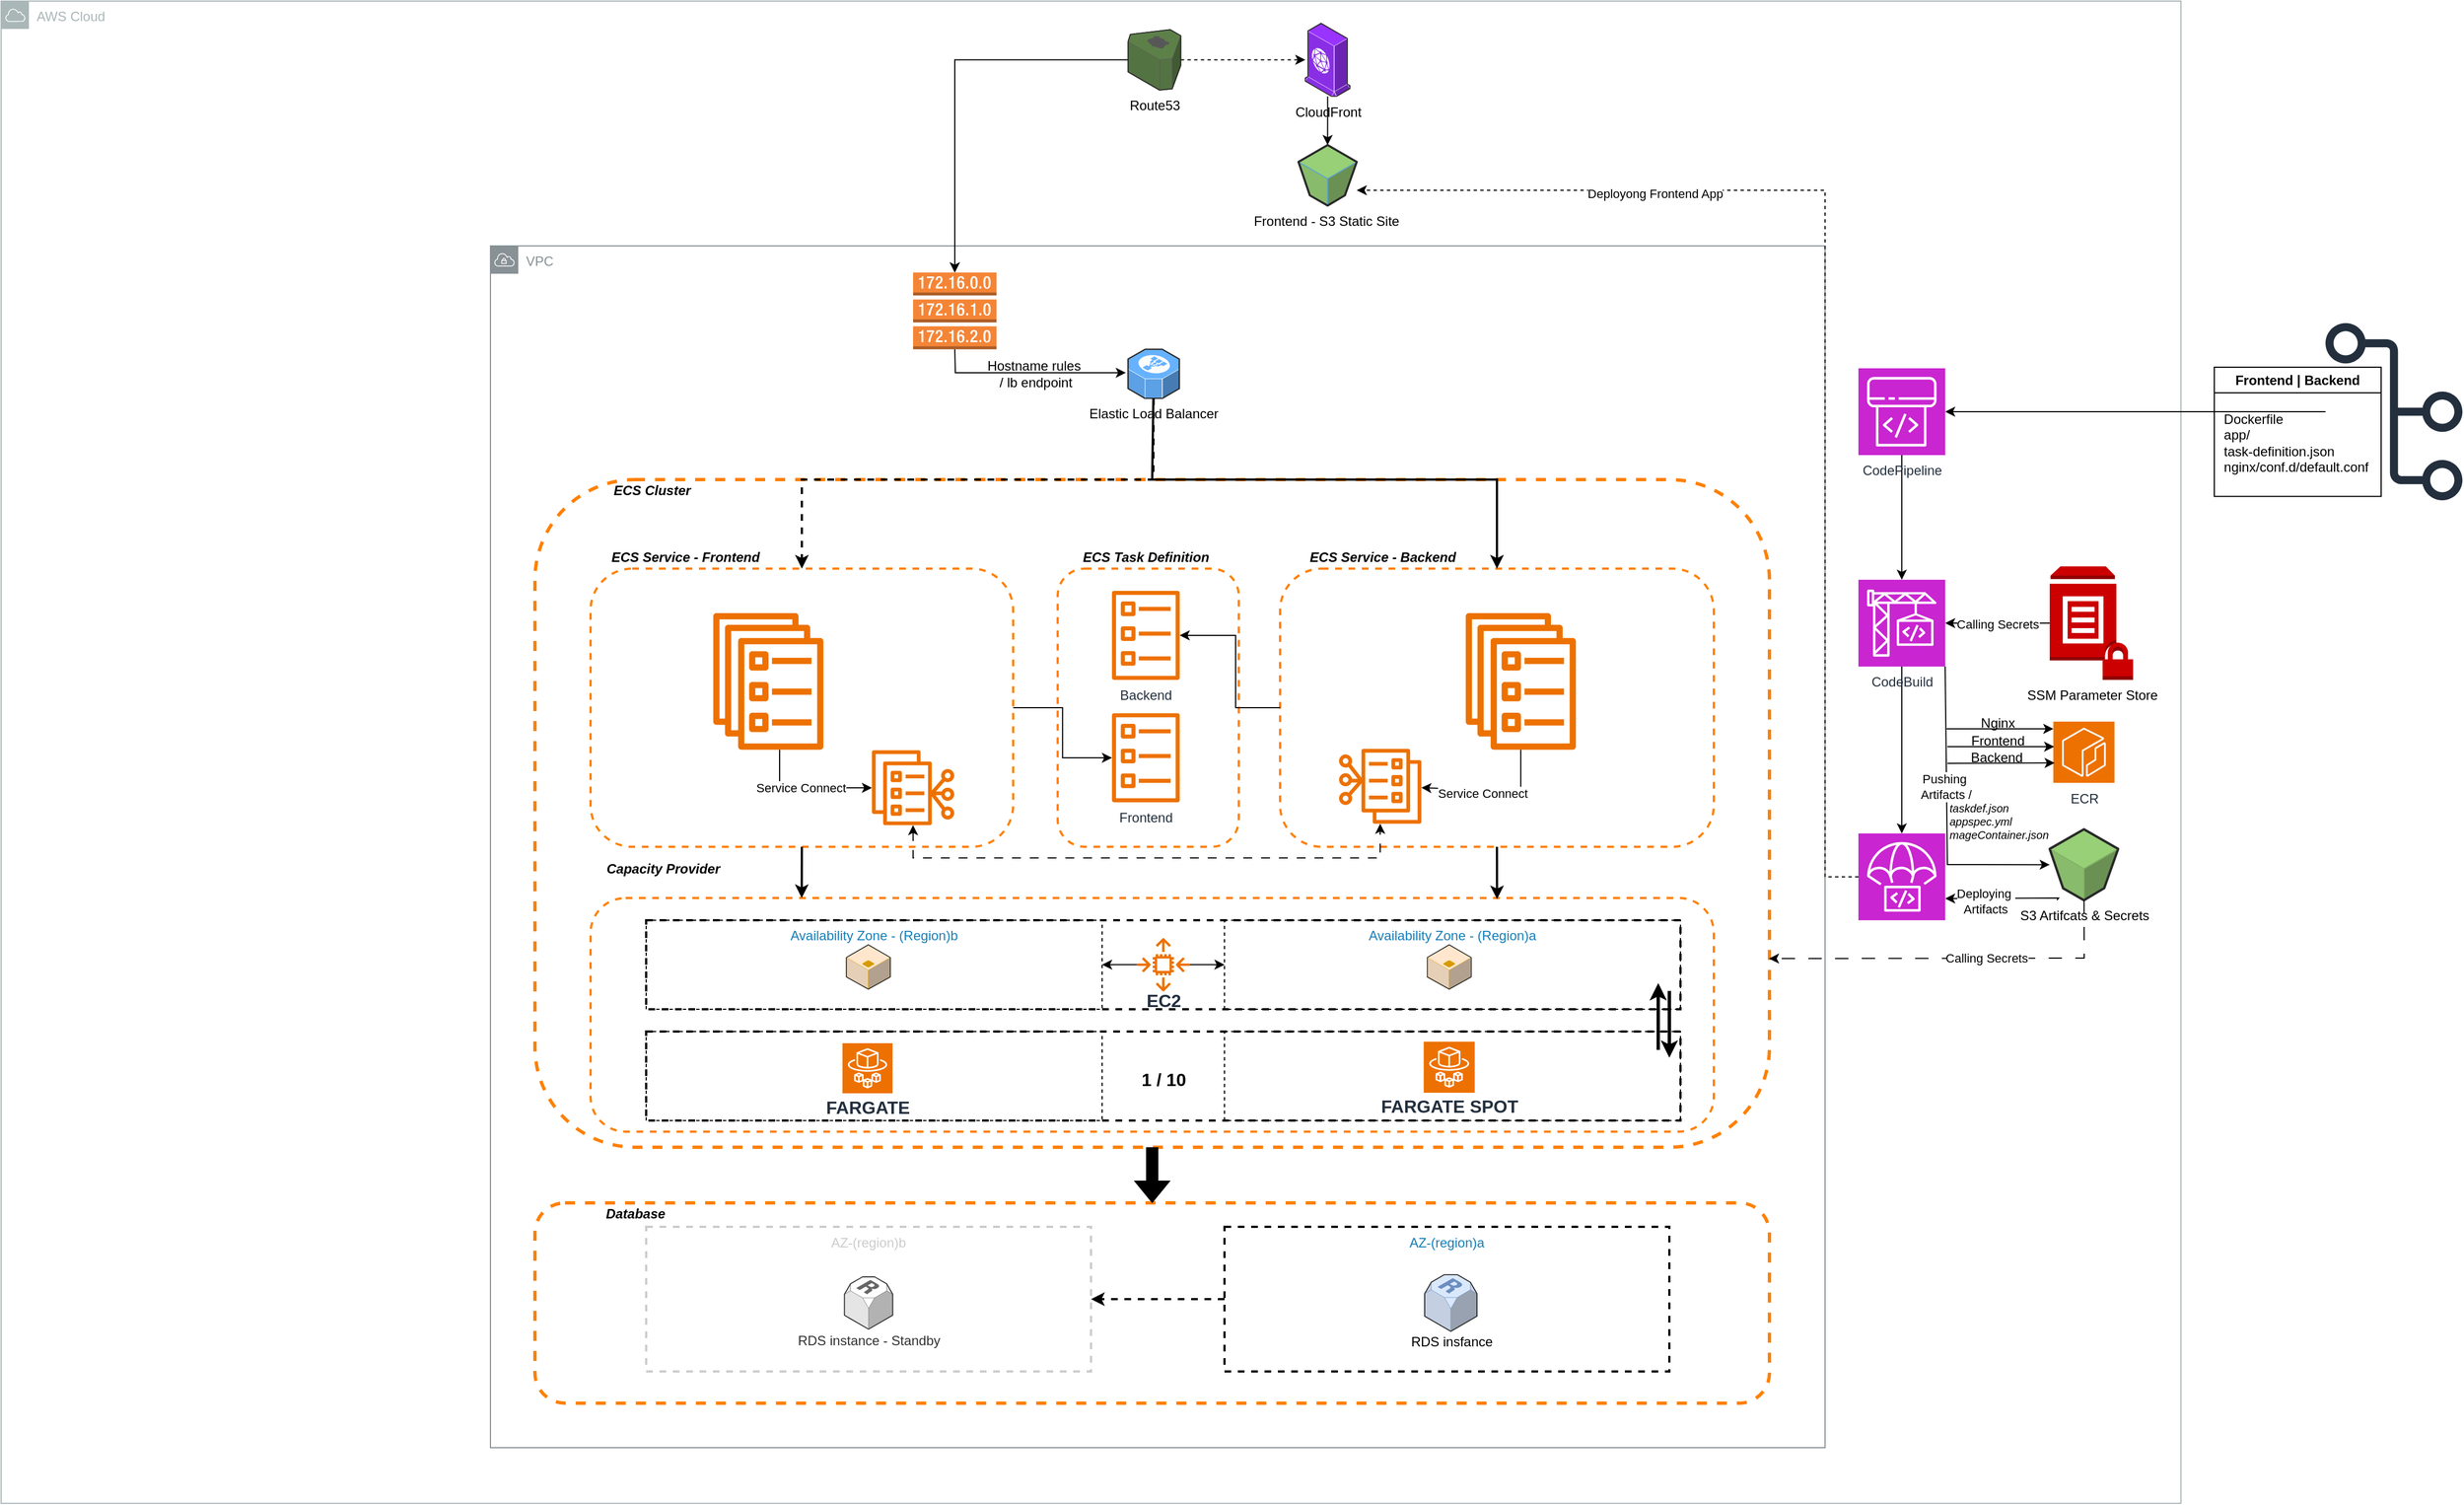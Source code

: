 <mxfile version="24.7.7">
  <diagram name="Page-1" id="nupiJsgzfhe_DWhQacSc">
    <mxGraphModel dx="2718" dy="2278" grid="1" gridSize="10" guides="1" tooltips="1" connect="1" arrows="1" fold="1" page="1" pageScale="1" pageWidth="850" pageHeight="1100" math="0" shadow="0">
      <root>
        <mxCell id="0" />
        <mxCell id="1" parent="0" />
        <mxCell id="yHhBt-GLsd7lr8tDsYQ4-114" value="AWS Cloud" style="sketch=0;outlineConnect=0;gradientColor=none;html=1;whiteSpace=wrap;fontSize=12;fontStyle=0;shape=mxgraph.aws4.group;grIcon=mxgraph.aws4.group_aws_cloud;strokeColor=#AAB7B8;fillColor=none;verticalAlign=top;align=left;spacingLeft=30;fontColor=#AAB7B8;dashed=0;" parent="1" vertex="1">
          <mxGeometry x="-550" y="-480" width="1960" height="1350" as="geometry" />
        </mxCell>
        <mxCell id="yHhBt-GLsd7lr8tDsYQ4-18" value="" style="rounded=1;whiteSpace=wrap;html=1;fillColor=none;strokeColor=#FF8000;dashed=1;strokeWidth=2;" parent="1" vertex="1">
          <mxGeometry x="-20" y="326" width="1010" height="210" as="geometry" />
        </mxCell>
        <mxCell id="yHhBt-GLsd7lr8tDsYQ4-30" value="" style="fillColor=none;strokeColor=#000000;dashed=1;verticalAlign=top;fontStyle=0;fontColor=#147EBA;whiteSpace=wrap;html=1;strokeWidth=2;" parent="1" vertex="1">
          <mxGeometry x="30" y="346" width="930" height="80" as="geometry" />
        </mxCell>
        <mxCell id="yHhBt-GLsd7lr8tDsYQ4-113" value="VPC" style="sketch=0;outlineConnect=0;gradientColor=none;html=1;whiteSpace=wrap;fontSize=12;fontStyle=0;shape=mxgraph.aws4.group;grIcon=mxgraph.aws4.group_vpc;strokeColor=#879196;fillColor=none;verticalAlign=top;align=left;spacingLeft=30;fontColor=#879196;dashed=0;" parent="1" vertex="1">
          <mxGeometry x="-110" y="-260" width="1200" height="1080" as="geometry" />
        </mxCell>
        <mxCell id="yHhBt-GLsd7lr8tDsYQ4-17" value="" style="rounded=1;whiteSpace=wrap;html=1;fillColor=none;strokeColor=#FF8000;dashed=1;strokeWidth=3;" parent="1" vertex="1">
          <mxGeometry x="-70" y="-50" width="1110" height="600" as="geometry" />
        </mxCell>
        <mxCell id="yHhBt-GLsd7lr8tDsYQ4-23" value="Availability Zone - (Region)a" style="fillColor=none;strokeColor=#000000;dashed=1;verticalAlign=top;fontStyle=0;fontColor=#147EBA;whiteSpace=wrap;html=1;" parent="1" vertex="1">
          <mxGeometry x="550" y="346" width="410" height="80" as="geometry" />
        </mxCell>
        <mxCell id="yHhBt-GLsd7lr8tDsYQ4-41" value="" style="fillColor=none;strokeColor=#000000;dashed=1;verticalAlign=top;fontStyle=0;fontColor=#147EBA;whiteSpace=wrap;html=1;strokeWidth=2;" parent="1" vertex="1">
          <mxGeometry x="30" y="446" width="930" height="80" as="geometry" />
        </mxCell>
        <mxCell id="yHhBt-GLsd7lr8tDsYQ4-43" value="" style="group" parent="1" vertex="1" connectable="0">
          <mxGeometry x="-70" y="600" width="1110" height="180" as="geometry" />
        </mxCell>
        <mxCell id="yHhBt-GLsd7lr8tDsYQ4-13" value="" style="rounded=1;whiteSpace=wrap;html=1;fillColor=none;strokeColor=#FF8000;dashed=1;strokeWidth=3;" parent="yHhBt-GLsd7lr8tDsYQ4-43" vertex="1">
          <mxGeometry width="1110" height="180" as="geometry" />
        </mxCell>
        <mxCell id="yHhBt-GLsd7lr8tDsYQ4-3" value="AZ-(region)a" style="fillColor=none;strokeColor=#000203;dashed=1;verticalAlign=top;fontStyle=0;fontColor=#147EBA;whiteSpace=wrap;html=1;strokeWidth=2;" parent="yHhBt-GLsd7lr8tDsYQ4-43" vertex="1">
          <mxGeometry x="620" y="21.5" width="400" height="130" as="geometry" />
        </mxCell>
        <mxCell id="yHhBt-GLsd7lr8tDsYQ4-5" value="AZ-(region)b" style="fillColor=none;strokeColor=#CCCCCC;dashed=1;verticalAlign=top;fontStyle=0;fontColor=#CCCCCC;whiteSpace=wrap;html=1;strokeWidth=2;" parent="yHhBt-GLsd7lr8tDsYQ4-43" vertex="1">
          <mxGeometry x="100" y="21.5" width="400" height="130" as="geometry" />
        </mxCell>
        <mxCell id="yHhBt-GLsd7lr8tDsYQ4-4" value="RDS instance - Standby" style="verticalLabelPosition=bottom;html=1;verticalAlign=top;strokeWidth=1;align=center;outlineConnect=0;dashed=0;outlineConnect=0;shape=mxgraph.aws3d.rdsSlave;fillColor=default;strokeColor=#666666;aspect=fixed;fontColor=#333333;spacing=-2;" parent="yHhBt-GLsd7lr8tDsYQ4-43" vertex="1">
          <mxGeometry x="278.26" y="66.5" width="43.47" height="47" as="geometry" />
        </mxCell>
        <mxCell id="yHhBt-GLsd7lr8tDsYQ4-9" value="" style="endArrow=classic;html=1;rounded=0;exitX=0;exitY=0.5;exitDx=0;exitDy=0;entryX=1;entryY=0.5;entryDx=0;entryDy=0;dashed=1;strokeWidth=2;" parent="yHhBt-GLsd7lr8tDsYQ4-43" source="yHhBt-GLsd7lr8tDsYQ4-3" target="yHhBt-GLsd7lr8tDsYQ4-5" edge="1">
          <mxGeometry width="50" height="50" relative="1" as="geometry">
            <mxPoint x="530" y="-80" as="sourcePoint" />
            <mxPoint x="580" y="-130" as="targetPoint" />
          </mxGeometry>
        </mxCell>
        <mxCell id="yHhBt-GLsd7lr8tDsYQ4-87" value="&lt;b&gt;&lt;i&gt;Database&lt;/i&gt;&lt;/b&gt;" style="text;html=1;align=center;verticalAlign=middle;resizable=0;points=[];autosize=1;strokeColor=none;fillColor=none;spacing=0;" parent="yHhBt-GLsd7lr8tDsYQ4-43" vertex="1">
          <mxGeometry x="55" width="70" height="20" as="geometry" />
        </mxCell>
        <mxCell id="yHhBt-GLsd7lr8tDsYQ4-1" value="RDS insfance" style="verticalLabelPosition=bottom;html=1;verticalAlign=top;strokeWidth=1;align=center;outlineConnect=0;dashed=0;outlineConnect=0;shape=mxgraph.aws3d.rdsSlave;fillColor=#dae8fc;strokeColor=#6c8ebf;aspect=fixed;spacing=-2;" parent="yHhBt-GLsd7lr8tDsYQ4-43" vertex="1">
          <mxGeometry x="800" y="64.58" width="47.02" height="50.84" as="geometry" />
        </mxCell>
        <mxCell id="yHhBt-GLsd7lr8tDsYQ4-128" value="" style="endArrow=classic;html=1;rounded=0;entryX=1;entryY=0.5;entryDx=0;entryDy=0;entryPerimeter=0;" parent="1" source="yHhBt-GLsd7lr8tDsYQ4-116" target="yHhBt-GLsd7lr8tDsYQ4-117" edge="1">
          <mxGeometry width="50" height="50" relative="1" as="geometry">
            <mxPoint x="1510" y="-320" as="sourcePoint" />
            <mxPoint x="1560" y="-370" as="targetPoint" />
          </mxGeometry>
        </mxCell>
        <mxCell id="yHhBt-GLsd7lr8tDsYQ4-49" value="&lt;b&gt;&lt;i&gt;ECS Cluster&lt;/i&gt;&lt;/b&gt;" style="text;html=1;align=center;verticalAlign=middle;resizable=0;points=[];autosize=1;strokeColor=none;fillColor=none;spacing=0;" parent="1" vertex="1">
          <mxGeometry x="-10" y="-50" width="90" height="20" as="geometry" />
        </mxCell>
        <mxCell id="yHhBt-GLsd7lr8tDsYQ4-57" value="" style="group;strokeWidth=2;" parent="1" vertex="1" connectable="0">
          <mxGeometry x="600" y="10" width="390" height="270" as="geometry" />
        </mxCell>
        <mxCell id="yHhBt-GLsd7lr8tDsYQ4-14" value="" style="rounded=1;whiteSpace=wrap;html=1;fillColor=none;strokeColor=#FF8000;dashed=1;strokeWidth=2;" parent="yHhBt-GLsd7lr8tDsYQ4-57" vertex="1">
          <mxGeometry y="20" width="390" height="250" as="geometry" />
        </mxCell>
        <mxCell id="yHhBt-GLsd7lr8tDsYQ4-52" value="&lt;b&gt;&lt;i&gt;ECS Service - Backend&lt;/i&gt;&lt;/b&gt;" style="text;html=1;align=center;verticalAlign=middle;resizable=0;points=[];autosize=1;strokeColor=none;fillColor=none;spacing=0;" parent="yHhBt-GLsd7lr8tDsYQ4-57" vertex="1">
          <mxGeometry x="16.596" width="150" height="20" as="geometry" />
        </mxCell>
        <mxCell id="yHhBt-GLsd7lr8tDsYQ4-62" value="" style="sketch=0;outlineConnect=0;fontColor=#232F3E;gradientColor=none;fillColor=#ED7100;strokeColor=none;dashed=0;verticalLabelPosition=bottom;verticalAlign=top;align=center;html=1;fontSize=12;fontStyle=0;aspect=fixed;pointerEvents=1;shape=mxgraph.aws4.ecs_service_connect;rotation=-180;" parent="yHhBt-GLsd7lr8tDsYQ4-57" vertex="1">
          <mxGeometry x="53.0" y="181.7" width="74" height="67.83" as="geometry" />
        </mxCell>
        <mxCell id="yHhBt-GLsd7lr8tDsYQ4-63" value="" style="sketch=0;outlineConnect=0;fontColor=#232F3E;gradientColor=none;fillColor=#ED7100;strokeColor=none;dashed=0;verticalLabelPosition=bottom;verticalAlign=top;align=center;html=1;fontSize=12;fontStyle=0;aspect=fixed;pointerEvents=1;shape=mxgraph.aws4.ecs_service;" parent="yHhBt-GLsd7lr8tDsYQ4-57" vertex="1">
          <mxGeometry x="166.6" y="60" width="99.69" height="122.7" as="geometry" />
        </mxCell>
        <mxCell id="yHhBt-GLsd7lr8tDsYQ4-66" value="" style="edgeStyle=orthogonalEdgeStyle;rounded=0;orthogonalLoop=1;jettySize=auto;html=1;" parent="yHhBt-GLsd7lr8tDsYQ4-57" source="yHhBt-GLsd7lr8tDsYQ4-63" target="yHhBt-GLsd7lr8tDsYQ4-62" edge="1">
          <mxGeometry relative="1" as="geometry">
            <Array as="points">
              <mxPoint x="216" y="220" />
            </Array>
          </mxGeometry>
        </mxCell>
        <mxCell id="yHhBt-GLsd7lr8tDsYQ4-67" value="Service Connect" style="edgeLabel;html=1;align=center;verticalAlign=middle;resizable=0;points=[];" parent="yHhBt-GLsd7lr8tDsYQ4-66" vertex="1" connectable="0">
          <mxGeometry x="0.134" y="3" relative="1" as="geometry">
            <mxPoint as="offset" />
          </mxGeometry>
        </mxCell>
        <mxCell id="yHhBt-GLsd7lr8tDsYQ4-58" value="" style="group;strokeWidth=2;" parent="1" vertex="1" connectable="0">
          <mxGeometry x="-20" y="10" width="490" height="270" as="geometry" />
        </mxCell>
        <mxCell id="yHhBt-GLsd7lr8tDsYQ4-16" value="" style="rounded=1;whiteSpace=wrap;html=1;fillColor=none;strokeColor=#FF8000;dashed=1;strokeWidth=2;" parent="yHhBt-GLsd7lr8tDsYQ4-58" vertex="1">
          <mxGeometry y="20" width="380" height="250" as="geometry" />
        </mxCell>
        <mxCell id="yHhBt-GLsd7lr8tDsYQ4-50" value="&lt;b&gt;&lt;i&gt;ECS Service - Frontend&lt;/i&gt;&lt;/b&gt;" style="text;html=1;align=center;verticalAlign=middle;resizable=0;points=[];autosize=1;strokeColor=none;fillColor=none;spacing=0;" parent="yHhBt-GLsd7lr8tDsYQ4-58" vertex="1">
          <mxGeometry x="10" width="150" height="20" as="geometry" />
        </mxCell>
        <mxCell id="yHhBt-GLsd7lr8tDsYQ4-53" value="" style="sketch=0;outlineConnect=0;fontColor=#232F3E;gradientColor=none;fillColor=#ED7100;strokeColor=none;dashed=0;verticalLabelPosition=bottom;verticalAlign=top;align=center;html=1;fontSize=12;fontStyle=0;aspect=fixed;pointerEvents=1;shape=mxgraph.aws4.ecs_service;" parent="yHhBt-GLsd7lr8tDsYQ4-58" vertex="1">
          <mxGeometry x="110" y="60" width="99.69" height="122.7" as="geometry" />
        </mxCell>
        <mxCell id="yHhBt-GLsd7lr8tDsYQ4-54" value="" style="sketch=0;outlineConnect=0;fontColor=#232F3E;gradientColor=none;fillColor=#ED7100;strokeColor=none;dashed=0;verticalLabelPosition=bottom;verticalAlign=top;align=center;html=1;fontSize=12;fontStyle=0;aspect=fixed;pointerEvents=1;shape=mxgraph.aws4.ecs_service_connect;" parent="yHhBt-GLsd7lr8tDsYQ4-58" vertex="1">
          <mxGeometry x="253" y="183" width="74" height="67.83" as="geometry" />
        </mxCell>
        <mxCell id="yHhBt-GLsd7lr8tDsYQ4-65" value="" style="edgeStyle=orthogonalEdgeStyle;rounded=0;orthogonalLoop=1;jettySize=auto;html=1;" parent="yHhBt-GLsd7lr8tDsYQ4-58" source="yHhBt-GLsd7lr8tDsYQ4-53" target="yHhBt-GLsd7lr8tDsYQ4-54" edge="1">
          <mxGeometry relative="1" as="geometry">
            <Array as="points">
              <mxPoint x="170" y="217" />
            </Array>
          </mxGeometry>
        </mxCell>
        <mxCell id="yHhBt-GLsd7lr8tDsYQ4-68" value="Service Connect" style="edgeLabel;html=1;align=center;verticalAlign=middle;resizable=0;points=[];" parent="yHhBt-GLsd7lr8tDsYQ4-65" vertex="1" connectable="0">
          <mxGeometry x="-0.086" relative="1" as="geometry">
            <mxPoint as="offset" />
          </mxGeometry>
        </mxCell>
        <mxCell id="yHhBt-GLsd7lr8tDsYQ4-59" value="" style="group;strokeWidth=2;" parent="1" vertex="1" connectable="0">
          <mxGeometry x="400" y="10" width="210" height="270" as="geometry" />
        </mxCell>
        <mxCell id="yHhBt-GLsd7lr8tDsYQ4-60" value="" style="rounded=1;whiteSpace=wrap;html=1;fillColor=none;strokeColor=#FF8000;dashed=1;strokeWidth=2;" parent="yHhBt-GLsd7lr8tDsYQ4-59" vertex="1">
          <mxGeometry y="20" width="162.857" height="250" as="geometry" />
        </mxCell>
        <mxCell id="yHhBt-GLsd7lr8tDsYQ4-61" value="&lt;b&gt;&lt;i&gt;ECS Task Definition&lt;/i&gt;&lt;/b&gt;" style="text;html=1;align=center;verticalAlign=middle;resizable=0;points=[];autosize=1;strokeColor=none;fillColor=none;spacing=0;" parent="yHhBt-GLsd7lr8tDsYQ4-59" vertex="1">
          <mxGeometry x="14.286" width="130" height="20" as="geometry" />
        </mxCell>
        <mxCell id="yHhBt-GLsd7lr8tDsYQ4-56" value="Backend" style="sketch=0;outlineConnect=0;fontColor=#232F3E;gradientColor=none;fillColor=#ED7100;strokeColor=none;dashed=0;verticalLabelPosition=bottom;verticalAlign=top;align=center;html=1;fontSize=12;fontStyle=0;aspect=fixed;pointerEvents=1;shape=mxgraph.aws4.ecs_task;" parent="yHhBt-GLsd7lr8tDsYQ4-59" vertex="1">
          <mxGeometry x="48.45" y="40" width="61.67" height="80" as="geometry" />
        </mxCell>
        <mxCell id="yHhBt-GLsd7lr8tDsYQ4-64" value="Frontend" style="sketch=0;outlineConnect=0;fontColor=#232F3E;gradientColor=none;fillColor=#ED7100;strokeColor=none;dashed=0;verticalLabelPosition=bottom;verticalAlign=top;align=center;html=1;fontSize=12;fontStyle=0;aspect=fixed;pointerEvents=1;shape=mxgraph.aws4.ecs_task;" parent="yHhBt-GLsd7lr8tDsYQ4-59" vertex="1">
          <mxGeometry x="48.45" y="150" width="61.67" height="80" as="geometry" />
        </mxCell>
        <mxCell id="yHhBt-GLsd7lr8tDsYQ4-69" value="" style="edgeStyle=orthogonalEdgeStyle;rounded=0;orthogonalLoop=1;jettySize=auto;html=1;" parent="1" source="yHhBt-GLsd7lr8tDsYQ4-16" target="yHhBt-GLsd7lr8tDsYQ4-64" edge="1">
          <mxGeometry relative="1" as="geometry" />
        </mxCell>
        <mxCell id="yHhBt-GLsd7lr8tDsYQ4-71" value="" style="endArrow=classic;html=1;rounded=0;exitX=0;exitY=0.5;exitDx=0;exitDy=0;" parent="1" source="yHhBt-GLsd7lr8tDsYQ4-14" target="yHhBt-GLsd7lr8tDsYQ4-56" edge="1">
          <mxGeometry width="50" height="50" relative="1" as="geometry">
            <mxPoint x="530" y="290" as="sourcePoint" />
            <mxPoint x="580" y="240" as="targetPoint" />
            <Array as="points">
              <mxPoint x="560" y="155" />
              <mxPoint x="560" y="90" />
            </Array>
          </mxGeometry>
        </mxCell>
        <mxCell id="yHhBt-GLsd7lr8tDsYQ4-80" value="" style="endArrow=classic;html=1;rounded=0;exitX=0.5;exitY=1;exitDx=0;exitDy=0;entryX=0.188;entryY=0;entryDx=0;entryDy=0;entryPerimeter=0;strokeWidth=2;" parent="1" source="yHhBt-GLsd7lr8tDsYQ4-16" target="yHhBt-GLsd7lr8tDsYQ4-18" edge="1">
          <mxGeometry width="50" height="50" relative="1" as="geometry">
            <mxPoint x="170" y="340" as="sourcePoint" />
            <mxPoint x="220" y="290" as="targetPoint" />
          </mxGeometry>
        </mxCell>
        <mxCell id="yHhBt-GLsd7lr8tDsYQ4-81" value="" style="endArrow=classic;html=1;rounded=0;exitX=0.5;exitY=1;exitDx=0;exitDy=0;entryX=0.807;entryY=0.005;entryDx=0;entryDy=0;entryPerimeter=0;strokeWidth=2;" parent="1" source="yHhBt-GLsd7lr8tDsYQ4-14" target="yHhBt-GLsd7lr8tDsYQ4-18" edge="1">
          <mxGeometry width="50" height="50" relative="1" as="geometry">
            <mxPoint x="219" y="290" as="sourcePoint" />
            <mxPoint x="219" y="320" as="targetPoint" />
          </mxGeometry>
        </mxCell>
        <mxCell id="yHhBt-GLsd7lr8tDsYQ4-86" value="" style="shape=flexArrow;endArrow=classic;html=1;rounded=0;exitX=0.5;exitY=1;exitDx=0;exitDy=0;entryX=0.5;entryY=0;entryDx=0;entryDy=0;fillColor=#000000;" parent="1" source="yHhBt-GLsd7lr8tDsYQ4-17" target="yHhBt-GLsd7lr8tDsYQ4-13" edge="1">
          <mxGeometry width="50" height="50" relative="1" as="geometry">
            <mxPoint x="814" y="280" as="sourcePoint" />
            <mxPoint x="814" y="325" as="targetPoint" />
          </mxGeometry>
        </mxCell>
        <mxCell id="yHhBt-GLsd7lr8tDsYQ4-89" value="" style="endArrow=classic;startArrow=classic;html=1;rounded=0;dashed=1;dashPattern=8 8;" parent="1" source="yHhBt-GLsd7lr8tDsYQ4-54" target="yHhBt-GLsd7lr8tDsYQ4-62" edge="1">
          <mxGeometry width="50" height="50" relative="1" as="geometry">
            <mxPoint x="340.0" y="239.134" as="sourcePoint" />
            <mxPoint x="674.63" y="220.001" as="targetPoint" />
            <Array as="points">
              <mxPoint x="270" y="290" />
              <mxPoint x="690" y="290" />
            </Array>
          </mxGeometry>
        </mxCell>
        <mxCell id="yHhBt-GLsd7lr8tDsYQ4-90" value="S3 Artifcats &amp;amp; Secrets" style="verticalLabelPosition=bottom;html=1;verticalAlign=top;strokeWidth=1;align=center;outlineConnect=0;dashed=0;outlineConnect=0;shape=mxgraph.aws3d.s3Bucket;fillColor=#97D077;strokeColor=#82b366;aspect=fixed;" parent="1" vertex="1">
          <mxGeometry x="1292" y="264.2" width="61.5" height="63.8" as="geometry" />
        </mxCell>
        <mxCell id="yHhBt-GLsd7lr8tDsYQ4-132" value="" style="edgeStyle=orthogonalEdgeStyle;rounded=0;orthogonalLoop=1;jettySize=auto;html=1;" parent="1" source="yHhBt-GLsd7lr8tDsYQ4-93" target="yHhBt-GLsd7lr8tDsYQ4-118" edge="1">
          <mxGeometry relative="1" as="geometry" />
        </mxCell>
        <mxCell id="yHhBt-GLsd7lr8tDsYQ4-134" value="Calling Secrets" style="edgeLabel;html=1;align=center;verticalAlign=middle;resizable=0;points=[];" parent="yHhBt-GLsd7lr8tDsYQ4-132" vertex="1" connectable="0">
          <mxGeometry x="0.011" y="1" relative="1" as="geometry">
            <mxPoint as="offset" />
          </mxGeometry>
        </mxCell>
        <mxCell id="yHhBt-GLsd7lr8tDsYQ4-93" value="SSM Parameter Store" style="outlineConnect=0;dashed=0;verticalLabelPosition=bottom;verticalAlign=top;align=center;html=1;shape=mxgraph.aws3.parameter_store;fillColor=#CC0000;gradientColor=none;" parent="1" vertex="1">
          <mxGeometry x="1292" y="28" width="75" height="102" as="geometry" />
        </mxCell>
        <mxCell id="yHhBt-GLsd7lr8tDsYQ4-94" value="Frontend - S3 Static Site&amp;nbsp;" style="verticalLabelPosition=bottom;html=1;verticalAlign=top;strokeWidth=1;align=center;outlineConnect=0;dashed=0;outlineConnect=0;shape=mxgraph.aws3d.s3Bucket;fillColor=#97D077;strokeColor=#57A2D8;aspect=fixed;" parent="1" vertex="1">
          <mxGeometry x="616.5" y="-350.63" width="52.44" height="54.4" as="geometry" />
        </mxCell>
        <mxCell id="yHhBt-GLsd7lr8tDsYQ4-99" value="" style="edgeStyle=orthogonalEdgeStyle;rounded=0;orthogonalLoop=1;jettySize=auto;html=1;" parent="1" source="yHhBt-GLsd7lr8tDsYQ4-95" target="yHhBt-GLsd7lr8tDsYQ4-94" edge="1">
          <mxGeometry relative="1" as="geometry" />
        </mxCell>
        <mxCell id="yHhBt-GLsd7lr8tDsYQ4-95" value="CloudFront" style="verticalLabelPosition=bottom;html=1;verticalAlign=top;strokeWidth=1;align=center;outlineConnect=0;dashed=0;outlineConnect=0;shape=mxgraph.aws3d.cloudfront;fillColor=#9933FF;strokeColor=#FFFFFF;aspect=fixed;" parent="1" vertex="1">
          <mxGeometry x="622.67" y="-460" width="40.1" height="65.6" as="geometry" />
        </mxCell>
        <mxCell id="yHhBt-GLsd7lr8tDsYQ4-98" value="" style="edgeStyle=orthogonalEdgeStyle;rounded=0;orthogonalLoop=1;jettySize=auto;html=1;dashed=1;" parent="1" source="yHhBt-GLsd7lr8tDsYQ4-96" target="yHhBt-GLsd7lr8tDsYQ4-95" edge="1">
          <mxGeometry relative="1" as="geometry" />
        </mxCell>
        <mxCell id="yHhBt-GLsd7lr8tDsYQ4-100" value="" style="edgeStyle=orthogonalEdgeStyle;rounded=0;orthogonalLoop=1;jettySize=auto;html=1;" parent="1" source="yHhBt-GLsd7lr8tDsYQ4-96" target="yHhBt-GLsd7lr8tDsYQ4-101" edge="1">
          <mxGeometry relative="1" as="geometry" />
        </mxCell>
        <mxCell id="yHhBt-GLsd7lr8tDsYQ4-96" value="Route53" style="verticalLabelPosition=bottom;html=1;verticalAlign=top;strokeWidth=1;align=center;outlineConnect=0;dashed=0;outlineConnect=0;shape=mxgraph.aws3d.route53;fillColor=#5D8049;strokeColor=#575757;aspect=fixed;" parent="1" vertex="1">
          <mxGeometry x="463.29" y="-454.4" width="47.43" height="54.4" as="geometry" />
        </mxCell>
        <mxCell id="yHhBt-GLsd7lr8tDsYQ4-97" value="Elastic Load Balancer" style="verticalLabelPosition=bottom;html=1;verticalAlign=top;strokeWidth=1;align=center;outlineConnect=0;dashed=0;outlineConnect=0;shape=mxgraph.aws3d.elasticLoadBalancing;fillColor=#66B2FF;strokeColor=#FCFCFC;aspect=fixed;" parent="1" vertex="1">
          <mxGeometry x="463.29" y="-167.11" width="46.09" height="44.17" as="geometry" />
        </mxCell>
        <mxCell id="yHhBt-GLsd7lr8tDsYQ4-102" value="" style="endArrow=classic;html=1;rounded=0;exitX=0.5;exitY=1;exitDx=0;exitDy=0;exitPerimeter=0;" parent="1" source="yHhBt-GLsd7lr8tDsYQ4-101" edge="1">
          <mxGeometry width="50" height="50" relative="1" as="geometry">
            <mxPoint x="307.5" y="-300.6" as="sourcePoint" />
            <mxPoint x="461.29" y="-146.022" as="targetPoint" />
            <Array as="points">
              <mxPoint x="308" y="-146" />
            </Array>
          </mxGeometry>
        </mxCell>
        <mxCell id="yHhBt-GLsd7lr8tDsYQ4-103" value="Hostname rules&amp;nbsp;&lt;br&gt;&lt;span style=&quot;background-color: initial;&quot;&gt;/&amp;nbsp;&lt;/span&gt;&lt;span style=&quot;background-color: initial;&quot;&gt;lb endpoint&lt;/span&gt;" style="text;html=1;align=center;verticalAlign=middle;resizable=0;points=[];autosize=1;strokeColor=none;fillColor=none;spacing=-5;" parent="1" vertex="1">
          <mxGeometry x="330" y="-160" width="100" height="30" as="geometry" />
        </mxCell>
        <mxCell id="yHhBt-GLsd7lr8tDsYQ4-108" value="" style="endArrow=classic;html=1;rounded=0;entryX=0.5;entryY=0;entryDx=0;entryDy=0;strokeWidth=2;" parent="1" source="yHhBt-GLsd7lr8tDsYQ4-97" target="yHhBt-GLsd7lr8tDsYQ4-14" edge="1">
          <mxGeometry width="50" height="50" relative="1" as="geometry">
            <mxPoint x="740" y="-110" as="sourcePoint" />
            <mxPoint x="790" y="-160" as="targetPoint" />
            <Array as="points">
              <mxPoint x="485" y="-50" />
              <mxPoint x="795" y="-50" />
            </Array>
          </mxGeometry>
        </mxCell>
        <mxCell id="yHhBt-GLsd7lr8tDsYQ4-109" value="" style="endArrow=classic;html=1;rounded=0;entryX=0.5;entryY=0;entryDx=0;entryDy=0;dashed=1;strokeWidth=2;" parent="1" source="yHhBt-GLsd7lr8tDsYQ4-97" target="yHhBt-GLsd7lr8tDsYQ4-16" edge="1">
          <mxGeometry width="50" height="50" relative="1" as="geometry">
            <mxPoint x="440" y="-20" as="sourcePoint" />
            <mxPoint x="490" y="-70" as="targetPoint" />
            <Array as="points">
              <mxPoint x="486" y="-50" />
              <mxPoint x="170" y="-50" />
            </Array>
          </mxGeometry>
        </mxCell>
        <mxCell id="yHhBt-GLsd7lr8tDsYQ4-112" value="" style="endArrow=classic;html=1;rounded=0;exitX=0.5;exitY=1;exitDx=0;exitDy=0;exitPerimeter=0;" parent="1" target="yHhBt-GLsd7lr8tDsYQ4-101" edge="1">
          <mxGeometry width="50" height="50" relative="1" as="geometry">
            <mxPoint x="307.5" y="-300.6" as="sourcePoint" />
            <mxPoint x="461.29" y="-146.022" as="targetPoint" />
            <Array as="points" />
          </mxGeometry>
        </mxCell>
        <mxCell id="yHhBt-GLsd7lr8tDsYQ4-101" value="" style="outlineConnect=0;dashed=0;verticalLabelPosition=bottom;verticalAlign=top;align=center;html=1;shape=mxgraph.aws3.route_table;fillColor=#F58536;gradientColor=none;" parent="1" vertex="1">
          <mxGeometry x="270" y="-236.11" width="75" height="69" as="geometry" />
        </mxCell>
        <mxCell id="yHhBt-GLsd7lr8tDsYQ4-129" value="" style="edgeStyle=orthogonalEdgeStyle;rounded=0;orthogonalLoop=1;jettySize=auto;html=1;" parent="1" source="yHhBt-GLsd7lr8tDsYQ4-117" target="yHhBt-GLsd7lr8tDsYQ4-118" edge="1">
          <mxGeometry relative="1" as="geometry" />
        </mxCell>
        <mxCell id="yHhBt-GLsd7lr8tDsYQ4-117" value="CodePipeline" style="sketch=0;points=[[0,0,0],[0.25,0,0],[0.5,0,0],[0.75,0,0],[1,0,0],[0,1,0],[0.25,1,0],[0.5,1,0],[0.75,1,0],[1,1,0],[0,0.25,0],[0,0.5,0],[0,0.75,0],[1,0.25,0],[1,0.5,0],[1,0.75,0]];outlineConnect=0;fontColor=#232F3E;fillColor=#C925D1;strokeColor=#ffffff;dashed=0;verticalLabelPosition=bottom;verticalAlign=top;align=center;html=1;fontSize=12;fontStyle=0;aspect=fixed;shape=mxgraph.aws4.resourceIcon;resIcon=mxgraph.aws4.codepipeline;" parent="1" vertex="1">
          <mxGeometry x="1120" y="-150" width="78" height="78" as="geometry" />
        </mxCell>
        <mxCell id="yHhBt-GLsd7lr8tDsYQ4-135" value="" style="edgeStyle=orthogonalEdgeStyle;rounded=0;orthogonalLoop=1;jettySize=auto;html=1;" parent="1" source="yHhBt-GLsd7lr8tDsYQ4-118" target="yHhBt-GLsd7lr8tDsYQ4-119" edge="1">
          <mxGeometry relative="1" as="geometry" />
        </mxCell>
        <mxCell id="yHhBt-GLsd7lr8tDsYQ4-118" value="CodeBuild" style="sketch=0;points=[[0,0,0],[0.25,0,0],[0.5,0,0],[0.75,0,0],[1,0,0],[0,1,0],[0.25,1,0],[0.5,1,0],[0.75,1,0],[1,1,0],[0,0.25,0],[0,0.5,0],[0,0.75,0],[1,0.25,0],[1,0.5,0],[1,0.75,0]];outlineConnect=0;fontColor=#232F3E;fillColor=#C925D1;strokeColor=#ffffff;dashed=0;verticalLabelPosition=bottom;verticalAlign=top;align=center;html=1;fontSize=12;fontStyle=0;aspect=fixed;shape=mxgraph.aws4.resourceIcon;resIcon=mxgraph.aws4.codebuild;" parent="1" vertex="1">
          <mxGeometry x="1120" y="40" width="78" height="78" as="geometry" />
        </mxCell>
        <mxCell id="yHhBt-GLsd7lr8tDsYQ4-149" value="" style="edgeStyle=orthogonalEdgeStyle;rounded=0;orthogonalLoop=1;jettySize=auto;html=1;dashed=1;" parent="1" source="yHhBt-GLsd7lr8tDsYQ4-119" target="yHhBt-GLsd7lr8tDsYQ4-94" edge="1">
          <mxGeometry relative="1" as="geometry">
            <Array as="points">
              <mxPoint x="1090" y="307" />
              <mxPoint x="1090" y="-310" />
            </Array>
          </mxGeometry>
        </mxCell>
        <mxCell id="yHhBt-GLsd7lr8tDsYQ4-152" value="Deployong Frontend App" style="edgeLabel;html=1;align=center;verticalAlign=middle;resizable=0;points=[];" parent="yHhBt-GLsd7lr8tDsYQ4-149" vertex="1" connectable="0">
          <mxGeometry x="0.498" y="3" relative="1" as="geometry">
            <mxPoint as="offset" />
          </mxGeometry>
        </mxCell>
        <mxCell id="yHhBt-GLsd7lr8tDsYQ4-119" value="" style="sketch=0;points=[[0,0,0],[0.25,0,0],[0.5,0,0],[0.75,0,0],[1,0,0],[0,1,0],[0.25,1,0],[0.5,1,0],[0.75,1,0],[1,1,0],[0,0.25,0],[0,0.5,0],[0,0.75,0],[1,0.25,0],[1,0.5,0],[1,0.75,0]];outlineConnect=0;fontColor=#232F3E;fillColor=#C925D1;strokeColor=#ffffff;dashed=0;verticalLabelPosition=bottom;verticalAlign=top;align=center;html=1;fontSize=12;fontStyle=0;aspect=fixed;shape=mxgraph.aws4.resourceIcon;resIcon=mxgraph.aws4.codedeploy;" parent="1" vertex="1">
          <mxGeometry x="1120" y="268" width="78" height="78" as="geometry" />
        </mxCell>
        <mxCell id="yHhBt-GLsd7lr8tDsYQ4-127" value="" style="group" parent="1" vertex="1" connectable="0">
          <mxGeometry x="1440" y="-191" width="223.08" height="160" as="geometry" />
        </mxCell>
        <mxCell id="yHhBt-GLsd7lr8tDsYQ4-116" value="" style="sketch=0;outlineConnect=0;fontColor=#232F3E;gradientColor=none;fillColor=#232F3D;strokeColor=none;dashed=0;verticalLabelPosition=bottom;verticalAlign=top;align=center;html=1;fontSize=12;fontStyle=0;aspect=fixed;pointerEvents=1;shape=mxgraph.aws4.git_repository;" parent="yHhBt-GLsd7lr8tDsYQ4-127" vertex="1">
          <mxGeometry x="100" width="123.08" height="160" as="geometry" />
        </mxCell>
        <mxCell id="yHhBt-GLsd7lr8tDsYQ4-125" value="Frontend | Backend" style="swimlane;whiteSpace=wrap;html=1;" parent="yHhBt-GLsd7lr8tDsYQ4-127" vertex="1">
          <mxGeometry y="40" width="150" height="116.11" as="geometry" />
        </mxCell>
        <mxCell id="yHhBt-GLsd7lr8tDsYQ4-120" value="&lt;br&gt;&lt;div&gt;&lt;div&gt;&lt;span style=&quot;white-space: pre;&quot;&gt;&#x9;&lt;/span&gt;Dockerfile&lt;br&gt;&lt;/div&gt;&lt;div&gt;&lt;span style=&quot;white-space: pre;&quot;&gt;&#x9;&lt;/span&gt;app/&lt;br&gt;&lt;/div&gt;&lt;div&gt;&lt;span style=&quot;white-space: pre;&quot;&gt;&#x9;&lt;/span&gt;task-definition.json&lt;br&gt;&lt;/div&gt;&lt;div&gt;&lt;span style=&quot;white-space: pre;&quot;&gt;&#x9;&lt;/span&gt;nginx/conf.d/default.conf&lt;br&gt;&lt;/div&gt;&lt;/div&gt;" style="text;html=1;align=left;verticalAlign=middle;resizable=0;points=[];autosize=1;strokeColor=none;fillColor=none;" parent="yHhBt-GLsd7lr8tDsYQ4-125" vertex="1">
          <mxGeometry x="-20" y="15.97" width="180" height="90" as="geometry" />
        </mxCell>
        <mxCell id="yHhBt-GLsd7lr8tDsYQ4-136" value="" style="endArrow=classic;html=1;rounded=0;exitX=1;exitY=1;exitDx=0;exitDy=0;exitPerimeter=0;" parent="1" source="yHhBt-GLsd7lr8tDsYQ4-118" target="yHhBt-GLsd7lr8tDsYQ4-90" edge="1">
          <mxGeometry width="50" height="50" relative="1" as="geometry">
            <mxPoint x="1190" y="180" as="sourcePoint" />
            <mxPoint x="1240" y="130" as="targetPoint" />
            <Array as="points">
              <mxPoint x="1200" y="296" />
            </Array>
          </mxGeometry>
        </mxCell>
        <mxCell id="yHhBt-GLsd7lr8tDsYQ4-137" value="Pushing&lt;div&gt;&amp;nbsp;Artifacts /&lt;/div&gt;" style="edgeLabel;html=1;align=center;verticalAlign=middle;resizable=0;points=[];" parent="yHhBt-GLsd7lr8tDsYQ4-136" vertex="1" connectable="0">
          <mxGeometry x="-0.541" y="-2" relative="1" as="geometry">
            <mxPoint y="46" as="offset" />
          </mxGeometry>
        </mxCell>
        <mxCell id="yHhBt-GLsd7lr8tDsYQ4-138" value="" style="endArrow=classic;html=1;rounded=0;entryX=1;entryY=0.75;entryDx=0;entryDy=0;entryPerimeter=0;" parent="1" source="yHhBt-GLsd7lr8tDsYQ4-90" target="yHhBt-GLsd7lr8tDsYQ4-119" edge="1">
          <mxGeometry width="50" height="50" relative="1" as="geometry">
            <mxPoint x="1190" y="228" as="sourcePoint" />
            <mxPoint x="1240" y="178" as="targetPoint" />
            <Array as="points">
              <mxPoint x="1300" y="326" />
            </Array>
          </mxGeometry>
        </mxCell>
        <mxCell id="yHhBt-GLsd7lr8tDsYQ4-139" value="Deploying&amp;nbsp;&lt;div&gt;Artifacts&lt;/div&gt;" style="edgeLabel;html=1;align=center;verticalAlign=middle;resizable=0;points=[];" parent="yHhBt-GLsd7lr8tDsYQ4-138" vertex="1" connectable="0">
          <mxGeometry x="0.318" y="2" relative="1" as="geometry">
            <mxPoint as="offset" />
          </mxGeometry>
        </mxCell>
        <mxCell id="yHhBt-GLsd7lr8tDsYQ4-140" value="taskdef.json&lt;div style=&quot;font-size: 10px;&quot;&gt;appspec.yml&lt;/div&gt;&lt;div style=&quot;font-size: 10px;&quot;&gt;mageContainer.json&lt;br style=&quot;font-size: 10px;&quot;&gt;&lt;/div&gt;" style="text;html=1;align=left;verticalAlign=middle;resizable=0;points=[];autosize=1;strokeColor=none;fillColor=none;fontStyle=2;spacing=2;spacingTop=-20;fontSize=10;" parent="1" vertex="1">
          <mxGeometry x="1200" y="252" width="110" height="30" as="geometry" />
        </mxCell>
        <mxCell id="yHhBt-GLsd7lr8tDsYQ4-141" value="ECR" style="sketch=0;points=[[0,0,0],[0.25,0,0],[0.5,0,0],[0.75,0,0],[1,0,0],[0,1,0],[0.25,1,0],[0.5,1,0],[0.75,1,0],[1,1,0],[0,0.25,0],[0,0.5,0],[0,0.75,0],[1,0.25,0],[1,0.5,0],[1,0.75,0]];outlineConnect=0;fontColor=#232F3E;fillColor=#ED7100;strokeColor=#ffffff;dashed=0;verticalLabelPosition=bottom;verticalAlign=top;align=center;html=1;fontSize=12;fontStyle=0;aspect=fixed;shape=mxgraph.aws4.resourceIcon;resIcon=mxgraph.aws4.ecr;" parent="1" vertex="1">
          <mxGeometry x="1295.25" y="167.5" width="55" height="55" as="geometry" />
        </mxCell>
        <mxCell id="yHhBt-GLsd7lr8tDsYQ4-143" value="" style="endArrow=classic;html=1;rounded=0;entryX=0.022;entryY=0.675;entryDx=0;entryDy=0;entryPerimeter=0;" parent="1" target="yHhBt-GLsd7lr8tDsYQ4-141" edge="1">
          <mxGeometry width="50" height="50" relative="1" as="geometry">
            <mxPoint x="1200" y="205" as="sourcePoint" />
            <mxPoint x="1290" y="170" as="targetPoint" />
          </mxGeometry>
        </mxCell>
        <mxCell id="yHhBt-GLsd7lr8tDsYQ4-144" value="" style="endArrow=classic;html=1;rounded=0;entryX=0.022;entryY=0.675;entryDx=0;entryDy=0;entryPerimeter=0;" parent="1" edge="1">
          <mxGeometry width="50" height="50" relative="1" as="geometry">
            <mxPoint x="1200" y="190" as="sourcePoint" />
            <mxPoint x="1296" y="190" as="targetPoint" />
          </mxGeometry>
        </mxCell>
        <mxCell id="yHhBt-GLsd7lr8tDsYQ4-145" value="" style="endArrow=classic;html=1;rounded=0;entryX=0.022;entryY=0.675;entryDx=0;entryDy=0;entryPerimeter=0;" parent="1" edge="1">
          <mxGeometry width="50" height="50" relative="1" as="geometry">
            <mxPoint x="1199.25" y="174" as="sourcePoint" />
            <mxPoint x="1295.25" y="174" as="targetPoint" />
          </mxGeometry>
        </mxCell>
        <mxCell id="yHhBt-GLsd7lr8tDsYQ4-146" value="Nginx" style="text;html=1;align=center;verticalAlign=middle;resizable=0;points=[];autosize=1;strokeColor=none;fillColor=none;" parent="1" vertex="1">
          <mxGeometry x="1220" y="154" width="50" height="30" as="geometry" />
        </mxCell>
        <mxCell id="yHhBt-GLsd7lr8tDsYQ4-147" value="Frontend" style="text;html=1;align=center;verticalAlign=middle;resizable=0;points=[];autosize=1;strokeColor=none;fillColor=none;" parent="1" vertex="1">
          <mxGeometry x="1210" y="169.5" width="70" height="30" as="geometry" />
        </mxCell>
        <mxCell id="yHhBt-GLsd7lr8tDsYQ4-148" value="Backend" style="text;html=1;align=center;verticalAlign=middle;resizable=0;points=[];autosize=1;strokeColor=none;fillColor=none;" parent="1" vertex="1">
          <mxGeometry x="1209" y="184.5" width="70" height="30" as="geometry" />
        </mxCell>
        <mxCell id="yHhBt-GLsd7lr8tDsYQ4-150" value="" style="endArrow=classic;html=1;rounded=0;entryX=0.958;entryY=0.593;entryDx=0;entryDy=0;entryPerimeter=0;dashed=1;dashPattern=12 12;" parent="1" source="yHhBt-GLsd7lr8tDsYQ4-90" target="yHhBt-GLsd7lr8tDsYQ4-113" edge="1">
          <mxGeometry width="50" height="50" relative="1" as="geometry">
            <mxPoint x="1230" y="470" as="sourcePoint" />
            <mxPoint x="1280" y="420" as="targetPoint" />
            <Array as="points">
              <mxPoint x="1323" y="380" />
            </Array>
          </mxGeometry>
        </mxCell>
        <mxCell id="yHhBt-GLsd7lr8tDsYQ4-151" value="Calling Secrets" style="edgeLabel;html=1;align=center;verticalAlign=middle;resizable=0;points=[];" parent="yHhBt-GLsd7lr8tDsYQ4-150" vertex="1" connectable="0">
          <mxGeometry x="-0.164" relative="1" as="geometry">
            <mxPoint as="offset" />
          </mxGeometry>
        </mxCell>
        <mxCell id="yHhBt-GLsd7lr8tDsYQ4-31" value="EC2" style="sketch=0;outlineConnect=0;fontColor=#232F3E;gradientColor=none;fillColor=#ED7100;strokeColor=none;dashed=0;verticalLabelPosition=bottom;verticalAlign=top;align=center;html=1;fontSize=16;fontStyle=1;aspect=fixed;pointerEvents=1;shape=mxgraph.aws4.auto_scaling2;spacing=-6;" parent="1" vertex="1">
          <mxGeometry x="471" y="361.92" width="48" height="48" as="geometry" />
        </mxCell>
        <mxCell id="yHhBt-GLsd7lr8tDsYQ4-74" value="" style="fillColor=none;strokeColor=#000000;dashed=1;verticalAlign=top;fontStyle=0;fontColor=#147EBA;whiteSpace=wrap;html=1;" parent="1" vertex="1">
          <mxGeometry x="30" y="446" width="410" height="80" as="geometry" />
        </mxCell>
        <mxCell id="yHhBt-GLsd7lr8tDsYQ4-75" value="" style="fillColor=none;strokeColor=#000000;dashed=1;verticalAlign=top;fontStyle=0;fontColor=#147EBA;whiteSpace=wrap;html=1;" parent="1" vertex="1">
          <mxGeometry x="550" y="446" width="410" height="80" as="geometry" />
        </mxCell>
        <mxCell id="yHhBt-GLsd7lr8tDsYQ4-76" value="" style="shape=image;html=1;verticalAlign=top;verticalLabelPosition=bottom;labelBackgroundColor=#ffffff;imageAspect=0;aspect=fixed;image=https://cdn3.iconfinder.com/data/icons/arrows-set-12/512/reset-128.png" parent="1" vertex="1">
          <mxGeometry x="463" y="456.5" width="64" height="64" as="geometry" />
        </mxCell>
        <mxCell id="yHhBt-GLsd7lr8tDsYQ4-28" value="&lt;b&gt;&lt;i&gt;Capacity Provider&lt;/i&gt;&lt;/b&gt;" style="text;html=1;align=center;verticalAlign=middle;resizable=0;points=[];autosize=1;strokeColor=none;fillColor=none;spacing=0;" parent="1" vertex="1">
          <mxGeometry x="-15" y="290" width="120" height="20" as="geometry" />
        </mxCell>
        <mxCell id="yHhBt-GLsd7lr8tDsYQ4-24" value="Availability Zone - (Region)b" style="fillColor=none;strokeColor=#000000;dashed=1;verticalAlign=top;fontStyle=0;fontColor=#147EBA;whiteSpace=wrap;html=1;" parent="1" vertex="1">
          <mxGeometry x="30" y="346" width="410" height="80" as="geometry" />
        </mxCell>
        <mxCell id="yHhBt-GLsd7lr8tDsYQ4-19" value="" style="verticalLabelPosition=bottom;html=1;verticalAlign=top;strokeWidth=1;align=center;outlineConnect=0;dashed=0;outlineConnect=0;shape=mxgraph.aws3d.application_server;fillColor=#ffe6cc;strokeColor=#d79b00;aspect=fixed;" parent="1" vertex="1">
          <mxGeometry x="732.3" y="368.077" width="39.523" height="39.846" as="geometry" />
        </mxCell>
        <mxCell id="yHhBt-GLsd7lr8tDsYQ4-21" value="" style="verticalLabelPosition=bottom;html=1;verticalAlign=top;strokeWidth=1;align=center;outlineConnect=0;dashed=0;outlineConnect=0;shape=mxgraph.aws3d.application_server;fillColor=#ffe6cc;strokeColor=#d79b00;aspect=fixed;" parent="1" vertex="1">
          <mxGeometry x="210.0" y="368.077" width="39.523" height="39.846" as="geometry" />
        </mxCell>
        <mxCell id="yHhBt-GLsd7lr8tDsYQ4-39" value="" style="edgeStyle=orthogonalEdgeStyle;rounded=0;orthogonalLoop=1;jettySize=auto;html=1;" parent="1" source="yHhBt-GLsd7lr8tDsYQ4-31" target="yHhBt-GLsd7lr8tDsYQ4-23" edge="1">
          <mxGeometry relative="1" as="geometry" />
        </mxCell>
        <mxCell id="yHhBt-GLsd7lr8tDsYQ4-40" value="" style="edgeStyle=orthogonalEdgeStyle;rounded=0;orthogonalLoop=1;jettySize=auto;html=1;" parent="1" source="yHhBt-GLsd7lr8tDsYQ4-31" target="yHhBt-GLsd7lr8tDsYQ4-24" edge="1">
          <mxGeometry relative="1" as="geometry" />
        </mxCell>
        <mxCell id="yHhBt-GLsd7lr8tDsYQ4-42" value="&lt;b&gt;&lt;font style=&quot;font-size: 16px;&quot;&gt;FARGATE SPOT&lt;/font&gt;&lt;/b&gt;" style="sketch=0;points=[[0,0,0],[0.25,0,0],[0.5,0,0],[0.75,0,0],[1,0,0],[0,1,0],[0.25,1,0],[0.5,1,0],[0.75,1,0],[1,1,0],[0,0.25,0],[0,0.5,0],[0,0.75,0],[1,0.25,0],[1,0.5,0],[1,0.75,0]];outlineConnect=0;fontColor=#232F3E;fillColor=#ED7100;strokeColor=#ffffff;dashed=0;verticalLabelPosition=bottom;verticalAlign=top;align=center;html=1;fontSize=12;fontStyle=0;aspect=fixed;shape=mxgraph.aws4.resourceIcon;resIcon=mxgraph.aws4.fargate;spacing=-2;" parent="1" vertex="1">
          <mxGeometry x="729.14" y="455.16" width="45.84" height="45.84" as="geometry" />
        </mxCell>
        <mxCell id="yHhBt-GLsd7lr8tDsYQ4-73" value="&lt;b&gt;&lt;font style=&quot;font-size: 16px;&quot;&gt;FARGATE&lt;/font&gt;&lt;/b&gt;" style="sketch=0;points=[[0,0,0],[0.25,0,0],[0.5,0,0],[0.75,0,0],[1,0,0],[0,1,0],[0.25,1,0],[0.5,1,0],[0.75,1,0],[1,1,0],[0,0.25,0],[0,0.5,0],[0,0.75,0],[1,0.25,0],[1,0.5,0],[1,0.75,0]];outlineConnect=0;fontColor=#232F3E;fillColor=#ED7100;strokeColor=#ffffff;dashed=0;verticalLabelPosition=bottom;verticalAlign=top;align=center;html=1;fontSize=12;fontStyle=0;aspect=fixed;shape=mxgraph.aws4.resourceIcon;resIcon=mxgraph.aws4.fargate;spacing=-2;" parent="1" vertex="1">
          <mxGeometry x="206.52" y="456.5" width="45" height="45" as="geometry" />
        </mxCell>
        <mxCell id="yHhBt-GLsd7lr8tDsYQ4-72" value="1 / 10" style="text;html=1;align=center;verticalAlign=middle;resizable=0;points=[];autosize=1;strokeColor=none;fillColor=none;rounded=0;glass=0;fontSize=16;fontStyle=1" parent="1" vertex="1">
          <mxGeometry x="465" y="473.5" width="60" height="30" as="geometry" />
        </mxCell>
        <mxCell id="yHhBt-GLsd7lr8tDsYQ4-78" value="" style="endArrow=classic;html=1;rounded=0;fontSize=12;strokeWidth=3;" parent="1" edge="1">
          <mxGeometry width="50" height="50" relative="1" as="geometry">
            <mxPoint x="940" y="462.5" as="sourcePoint" />
            <mxPoint x="940" y="402.5" as="targetPoint" />
          </mxGeometry>
        </mxCell>
        <mxCell id="yHhBt-GLsd7lr8tDsYQ4-79" value="" style="endArrow=classic;html=1;rounded=0;fontSize=12;strokeWidth=3;" parent="1" edge="1">
          <mxGeometry width="50" height="50" relative="1" as="geometry">
            <mxPoint x="950" y="409.5" as="sourcePoint" />
            <mxPoint x="950" y="469.5" as="targetPoint" />
          </mxGeometry>
        </mxCell>
      </root>
    </mxGraphModel>
  </diagram>
</mxfile>
